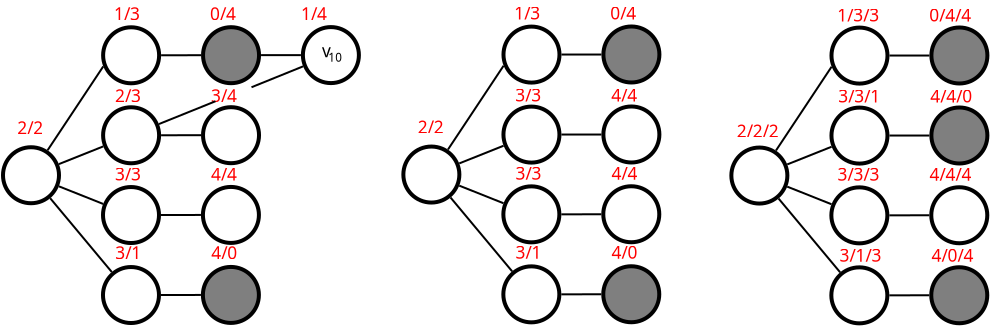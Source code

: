 <?xml version="1.0" encoding="UTF-8"?>
<dia:diagram xmlns:dia="http://www.lysator.liu.se/~alla/dia/">
  <dia:layer name="Background" visible="true" active="true">
    <dia:object type="Standard - Text" version="1" id="O0">
      <dia:attribute name="obj_pos">
        <dia:point val="38.75,3.75"/>
      </dia:attribute>
      <dia:attribute name="obj_bb">
        <dia:rectangle val="38.75,2.945;50.352,3.955"/>
      </dia:attribute>
      <dia:attribute name="text">
        <dia:composite type="text">
          <dia:attribute name="string">
            <dia:string>#1/3              0/4             1/4#</dia:string>
          </dia:attribute>
          <dia:attribute name="font">
            <dia:font family="sans" style="0" name="Helvetica"/>
          </dia:attribute>
          <dia:attribute name="height">
            <dia:real val="1.082"/>
          </dia:attribute>
          <dia:attribute name="pos">
            <dia:point val="38.75,3.75"/>
          </dia:attribute>
          <dia:attribute name="color">
            <dia:color val="#ff0000"/>
          </dia:attribute>
          <dia:attribute name="alignment">
            <dia:enum val="0"/>
          </dia:attribute>
        </dia:composite>
      </dia:attribute>
      <dia:attribute name="valign">
        <dia:enum val="3"/>
      </dia:attribute>
    </dia:object>
    <dia:object type="Standard - Text" version="1" id="O1">
      <dia:attribute name="obj_pos">
        <dia:point val="38.8,7.85"/>
      </dia:attribute>
      <dia:attribute name="obj_bb">
        <dia:rectangle val="38.8,7.045;45.435,8.055"/>
      </dia:attribute>
      <dia:attribute name="text">
        <dia:composite type="text">
          <dia:attribute name="string">
            <dia:string>#2/3              3/4#</dia:string>
          </dia:attribute>
          <dia:attribute name="font">
            <dia:font family="sans" style="0" name="Helvetica"/>
          </dia:attribute>
          <dia:attribute name="height">
            <dia:real val="1.082"/>
          </dia:attribute>
          <dia:attribute name="pos">
            <dia:point val="38.8,7.85"/>
          </dia:attribute>
          <dia:attribute name="color">
            <dia:color val="#ff0000"/>
          </dia:attribute>
          <dia:attribute name="alignment">
            <dia:enum val="0"/>
          </dia:attribute>
        </dia:composite>
      </dia:attribute>
      <dia:attribute name="valign">
        <dia:enum val="3"/>
      </dia:attribute>
    </dia:object>
    <dia:object type="Standard - Ellipse" version="0" id="O2">
      <dia:attribute name="obj_pos">
        <dia:point val="33.2,10.1"/>
      </dia:attribute>
      <dia:attribute name="obj_bb">
        <dia:rectangle val="33.1,10;36.1,13"/>
      </dia:attribute>
      <dia:attribute name="elem_corner">
        <dia:point val="33.2,10.1"/>
      </dia:attribute>
      <dia:attribute name="elem_width">
        <dia:real val="2.8"/>
      </dia:attribute>
      <dia:attribute name="elem_height">
        <dia:real val="2.8"/>
      </dia:attribute>
      <dia:attribute name="border_width">
        <dia:real val="0.2"/>
      </dia:attribute>
      <dia:attribute name="show_background">
        <dia:boolean val="false"/>
      </dia:attribute>
      <dia:attribute name="aspect">
        <dia:enum val="2"/>
      </dia:attribute>
    </dia:object>
    <dia:object type="Standard - Ellipse" version="0" id="O3">
      <dia:attribute name="obj_pos">
        <dia:point val="38.205,8.102"/>
      </dia:attribute>
      <dia:attribute name="obj_bb">
        <dia:rectangle val="38.105,8.002;41.105,11.002"/>
      </dia:attribute>
      <dia:attribute name="elem_corner">
        <dia:point val="38.205,8.102"/>
      </dia:attribute>
      <dia:attribute name="elem_width">
        <dia:real val="2.8"/>
      </dia:attribute>
      <dia:attribute name="elem_height">
        <dia:real val="2.8"/>
      </dia:attribute>
      <dia:attribute name="border_width">
        <dia:real val="0.2"/>
      </dia:attribute>
      <dia:attribute name="show_background">
        <dia:boolean val="false"/>
      </dia:attribute>
      <dia:attribute name="aspect">
        <dia:enum val="2"/>
      </dia:attribute>
    </dia:object>
    <dia:object type="Standard - Ellipse" version="0" id="O4">
      <dia:attribute name="obj_pos">
        <dia:point val="43.201,8.098"/>
      </dia:attribute>
      <dia:attribute name="obj_bb">
        <dia:rectangle val="43.101,7.997;46.101,10.998"/>
      </dia:attribute>
      <dia:attribute name="elem_corner">
        <dia:point val="43.201,8.098"/>
      </dia:attribute>
      <dia:attribute name="elem_width">
        <dia:real val="2.8"/>
      </dia:attribute>
      <dia:attribute name="elem_height">
        <dia:real val="2.8"/>
      </dia:attribute>
      <dia:attribute name="border_width">
        <dia:real val="0.2"/>
      </dia:attribute>
      <dia:attribute name="show_background">
        <dia:boolean val="false"/>
      </dia:attribute>
      <dia:attribute name="aspect">
        <dia:enum val="2"/>
      </dia:attribute>
    </dia:object>
    <dia:object type="Standard - Line" version="0" id="O5">
      <dia:attribute name="obj_pos">
        <dia:point val="35.993,10.944"/>
      </dia:attribute>
      <dia:attribute name="obj_bb">
        <dia:rectangle val="35.928,9.994;38.277,11.009"/>
      </dia:attribute>
      <dia:attribute name="conn_endpoints">
        <dia:point val="35.993,10.944"/>
        <dia:point val="38.212,10.059"/>
      </dia:attribute>
      <dia:attribute name="numcp">
        <dia:int val="1"/>
      </dia:attribute>
      <dia:connections>
        <dia:connection handle="0" to="O2" connection="8"/>
        <dia:connection handle="1" to="O3" connection="8"/>
      </dia:connections>
    </dia:object>
    <dia:object type="Standard - Line" version="0" id="O6">
      <dia:attribute name="obj_pos">
        <dia:point val="43.102,9.499"/>
      </dia:attribute>
      <dia:attribute name="obj_bb">
        <dia:rectangle val="41.054,9.449;43.152,9.551"/>
      </dia:attribute>
      <dia:attribute name="conn_endpoints">
        <dia:point val="43.102,9.499"/>
        <dia:point val="41.104,9.501"/>
      </dia:attribute>
      <dia:attribute name="numcp">
        <dia:int val="1"/>
      </dia:attribute>
      <dia:connections>
        <dia:connection handle="0" to="O4" connection="8"/>
        <dia:connection handle="1" to="O3" connection="8"/>
      </dia:connections>
    </dia:object>
    <dia:object type="Standard - Ellipse" version="0" id="O7">
      <dia:attribute name="obj_pos">
        <dia:point val="38.206,4.103"/>
      </dia:attribute>
      <dia:attribute name="obj_bb">
        <dia:rectangle val="38.106,4.003;41.106,7.003"/>
      </dia:attribute>
      <dia:attribute name="elem_corner">
        <dia:point val="38.206,4.103"/>
      </dia:attribute>
      <dia:attribute name="elem_width">
        <dia:real val="2.8"/>
      </dia:attribute>
      <dia:attribute name="elem_height">
        <dia:real val="2.8"/>
      </dia:attribute>
      <dia:attribute name="border_width">
        <dia:real val="0.2"/>
      </dia:attribute>
      <dia:attribute name="show_background">
        <dia:boolean val="false"/>
      </dia:attribute>
      <dia:attribute name="aspect">
        <dia:enum val="2"/>
      </dia:attribute>
    </dia:object>
    <dia:object type="Standard - Ellipse" version="0" id="O8">
      <dia:attribute name="obj_pos">
        <dia:point val="43.202,4.098"/>
      </dia:attribute>
      <dia:attribute name="obj_bb">
        <dia:rectangle val="43.102,3.998;46.102,6.997"/>
      </dia:attribute>
      <dia:attribute name="elem_corner">
        <dia:point val="43.202,4.098"/>
      </dia:attribute>
      <dia:attribute name="elem_width">
        <dia:real val="2.8"/>
      </dia:attribute>
      <dia:attribute name="elem_height">
        <dia:real val="2.8"/>
      </dia:attribute>
      <dia:attribute name="border_width">
        <dia:real val="0.2"/>
      </dia:attribute>
      <dia:attribute name="inner_color">
        <dia:color val="#7f7f7f"/>
      </dia:attribute>
      <dia:attribute name="aspect">
        <dia:enum val="2"/>
      </dia:attribute>
    </dia:object>
    <dia:object type="Standard - Line" version="0" id="O9">
      <dia:attribute name="obj_pos">
        <dia:point val="35.429,10.251"/>
      </dia:attribute>
      <dia:attribute name="obj_bb">
        <dia:rectangle val="35.36,5.989;38.282,10.32"/>
      </dia:attribute>
      <dia:attribute name="conn_endpoints">
        <dia:point val="35.429,10.251"/>
        <dia:point val="38.213,6.059"/>
      </dia:attribute>
      <dia:attribute name="numcp">
        <dia:int val="1"/>
      </dia:attribute>
      <dia:connections>
        <dia:connection handle="0" to="O2" connection="8"/>
      </dia:connections>
    </dia:object>
    <dia:object type="Standard - Line" version="0" id="O10">
      <dia:attribute name="obj_pos">
        <dia:point val="43.103,5.499"/>
      </dia:attribute>
      <dia:attribute name="obj_bb">
        <dia:rectangle val="41.055,5.449;43.153,5.551"/>
      </dia:attribute>
      <dia:attribute name="conn_endpoints">
        <dia:point val="43.103,5.499"/>
        <dia:point val="41.105,5.501"/>
      </dia:attribute>
      <dia:attribute name="numcp">
        <dia:int val="1"/>
      </dia:attribute>
      <dia:connections>
        <dia:connection handle="0" to="O8" connection="8"/>
        <dia:connection handle="1" to="O7" connection="8"/>
      </dia:connections>
    </dia:object>
    <dia:object type="Standard - Ellipse" version="0" id="O11">
      <dia:attribute name="obj_pos">
        <dia:point val="38.199,16.09"/>
      </dia:attribute>
      <dia:attribute name="obj_bb">
        <dia:rectangle val="38.099,15.99;41.099,18.99"/>
      </dia:attribute>
      <dia:attribute name="elem_corner">
        <dia:point val="38.199,16.09"/>
      </dia:attribute>
      <dia:attribute name="elem_width">
        <dia:real val="2.8"/>
      </dia:attribute>
      <dia:attribute name="elem_height">
        <dia:real val="2.8"/>
      </dia:attribute>
      <dia:attribute name="border_width">
        <dia:real val="0.2"/>
      </dia:attribute>
      <dia:attribute name="show_background">
        <dia:boolean val="false"/>
      </dia:attribute>
      <dia:attribute name="aspect">
        <dia:enum val="2"/>
      </dia:attribute>
    </dia:object>
    <dia:object type="Standard - Ellipse" version="0" id="O12">
      <dia:attribute name="obj_pos">
        <dia:point val="43.195,16.085"/>
      </dia:attribute>
      <dia:attribute name="obj_bb">
        <dia:rectangle val="43.095,15.985;46.095,18.985"/>
      </dia:attribute>
      <dia:attribute name="elem_corner">
        <dia:point val="43.195,16.085"/>
      </dia:attribute>
      <dia:attribute name="elem_width">
        <dia:real val="2.8"/>
      </dia:attribute>
      <dia:attribute name="elem_height">
        <dia:real val="2.8"/>
      </dia:attribute>
      <dia:attribute name="border_width">
        <dia:real val="0.2"/>
      </dia:attribute>
      <dia:attribute name="inner_color">
        <dia:color val="#7f7f7f"/>
      </dia:attribute>
      <dia:attribute name="aspect">
        <dia:enum val="2"/>
      </dia:attribute>
    </dia:object>
    <dia:object type="Standard - Line" version="0" id="O13">
      <dia:attribute name="obj_pos">
        <dia:point val="35.559,12.649"/>
      </dia:attribute>
      <dia:attribute name="obj_bb">
        <dia:rectangle val="35.489,12.579;38.71,16.411"/>
      </dia:attribute>
      <dia:attribute name="conn_endpoints">
        <dia:point val="35.559,12.649"/>
        <dia:point val="38.64,16.341"/>
      </dia:attribute>
      <dia:attribute name="numcp">
        <dia:int val="1"/>
      </dia:attribute>
      <dia:connections>
        <dia:connection handle="0" to="O2" connection="8"/>
        <dia:connection handle="1" to="O11" connection="8"/>
      </dia:connections>
    </dia:object>
    <dia:object type="Standard - Line" version="0" id="O14">
      <dia:attribute name="obj_pos">
        <dia:point val="43.096,17.486"/>
      </dia:attribute>
      <dia:attribute name="obj_bb">
        <dia:rectangle val="41.048,17.436;43.146,17.538"/>
      </dia:attribute>
      <dia:attribute name="conn_endpoints">
        <dia:point val="43.096,17.486"/>
        <dia:point val="41.098,17.488"/>
      </dia:attribute>
      <dia:attribute name="numcp">
        <dia:int val="1"/>
      </dia:attribute>
      <dia:connections>
        <dia:connection handle="0" to="O12" connection="8"/>
        <dia:connection handle="1" to="O11" connection="8"/>
      </dia:connections>
    </dia:object>
    <dia:object type="Standard - Ellipse" version="0" id="O15">
      <dia:attribute name="obj_pos">
        <dia:point val="38.2,12.09"/>
      </dia:attribute>
      <dia:attribute name="obj_bb">
        <dia:rectangle val="38.1,11.99;41.1,14.99"/>
      </dia:attribute>
      <dia:attribute name="elem_corner">
        <dia:point val="38.2,12.09"/>
      </dia:attribute>
      <dia:attribute name="elem_width">
        <dia:real val="2.8"/>
      </dia:attribute>
      <dia:attribute name="elem_height">
        <dia:real val="2.8"/>
      </dia:attribute>
      <dia:attribute name="border_width">
        <dia:real val="0.2"/>
      </dia:attribute>
      <dia:attribute name="show_background">
        <dia:boolean val="false"/>
      </dia:attribute>
      <dia:attribute name="aspect">
        <dia:enum val="2"/>
      </dia:attribute>
    </dia:object>
    <dia:object type="Standard - Ellipse" version="0" id="O16">
      <dia:attribute name="obj_pos">
        <dia:point val="43.196,12.085"/>
      </dia:attribute>
      <dia:attribute name="obj_bb">
        <dia:rectangle val="43.096,11.985;46.096,14.985"/>
      </dia:attribute>
      <dia:attribute name="elem_corner">
        <dia:point val="43.196,12.085"/>
      </dia:attribute>
      <dia:attribute name="elem_width">
        <dia:real val="2.8"/>
      </dia:attribute>
      <dia:attribute name="elem_height">
        <dia:real val="2.8"/>
      </dia:attribute>
      <dia:attribute name="border_width">
        <dia:real val="0.2"/>
      </dia:attribute>
      <dia:attribute name="show_background">
        <dia:boolean val="false"/>
      </dia:attribute>
      <dia:attribute name="aspect">
        <dia:enum val="2"/>
      </dia:attribute>
    </dia:object>
    <dia:object type="Standard - Line" version="0" id="O17">
      <dia:attribute name="obj_pos">
        <dia:point val="35.993,12.054"/>
      </dia:attribute>
      <dia:attribute name="obj_bb">
        <dia:rectangle val="35.928,11.989;38.272,13.001"/>
      </dia:attribute>
      <dia:attribute name="conn_endpoints">
        <dia:point val="35.993,12.054"/>
        <dia:point val="38.207,12.936"/>
      </dia:attribute>
      <dia:attribute name="numcp">
        <dia:int val="1"/>
      </dia:attribute>
      <dia:connections>
        <dia:connection handle="0" to="O2" connection="8"/>
        <dia:connection handle="1" to="O15" connection="8"/>
      </dia:connections>
    </dia:object>
    <dia:object type="Standard - Line" version="0" id="O18">
      <dia:attribute name="obj_pos">
        <dia:point val="43.097,13.486"/>
      </dia:attribute>
      <dia:attribute name="obj_bb">
        <dia:rectangle val="41.049,13.437;43.147,13.539"/>
      </dia:attribute>
      <dia:attribute name="conn_endpoints">
        <dia:point val="43.097,13.486"/>
        <dia:point val="41.099,13.489"/>
      </dia:attribute>
      <dia:attribute name="numcp">
        <dia:int val="1"/>
      </dia:attribute>
      <dia:connections>
        <dia:connection handle="0" to="O16" connection="8"/>
        <dia:connection handle="1" to="O15" connection="8"/>
      </dia:connections>
    </dia:object>
    <dia:object type="Standard - Ellipse" version="0" id="O19">
      <dia:attribute name="obj_pos">
        <dia:point val="48.195,4.093"/>
      </dia:attribute>
      <dia:attribute name="obj_bb">
        <dia:rectangle val="48.095,3.993;51.095,6.993"/>
      </dia:attribute>
      <dia:attribute name="elem_corner">
        <dia:point val="48.195,4.093"/>
      </dia:attribute>
      <dia:attribute name="elem_width">
        <dia:real val="2.8"/>
      </dia:attribute>
      <dia:attribute name="elem_height">
        <dia:real val="2.8"/>
      </dia:attribute>
      <dia:attribute name="border_width">
        <dia:real val="0.2"/>
      </dia:attribute>
      <dia:attribute name="aspect">
        <dia:enum val="2"/>
      </dia:attribute>
    </dia:object>
    <dia:object type="Standard - Line" version="0" id="O20">
      <dia:attribute name="obj_pos">
        <dia:point val="48.095,5.494"/>
      </dia:attribute>
      <dia:attribute name="obj_bb">
        <dia:rectangle val="46.052,5.444;48.145,5.546"/>
      </dia:attribute>
      <dia:attribute name="conn_endpoints">
        <dia:point val="48.095,5.494"/>
        <dia:point val="46.102,5.496"/>
      </dia:attribute>
      <dia:attribute name="numcp">
        <dia:int val="1"/>
      </dia:attribute>
      <dia:connections>
        <dia:connection handle="0" to="O19" connection="8"/>
        <dia:connection handle="1" to="O8" connection="8"/>
      </dia:connections>
    </dia:object>
    <dia:object type="Standard - Text" version="1" id="O21">
      <dia:attribute name="obj_pos">
        <dia:point val="49.15,5.6"/>
      </dia:attribute>
      <dia:attribute name="obj_bb">
        <dia:rectangle val="49.15,4.795;49.663,5.805"/>
      </dia:attribute>
      <dia:attribute name="text">
        <dia:composite type="text">
          <dia:attribute name="string">
            <dia:string>#v#</dia:string>
          </dia:attribute>
          <dia:attribute name="font">
            <dia:font family="sans" style="0" name="Helvetica"/>
          </dia:attribute>
          <dia:attribute name="height">
            <dia:real val="1.082"/>
          </dia:attribute>
          <dia:attribute name="pos">
            <dia:point val="49.15,5.6"/>
          </dia:attribute>
          <dia:attribute name="color">
            <dia:color val="#000000"/>
          </dia:attribute>
          <dia:attribute name="alignment">
            <dia:enum val="0"/>
          </dia:attribute>
        </dia:composite>
      </dia:attribute>
      <dia:attribute name="valign">
        <dia:enum val="3"/>
      </dia:attribute>
    </dia:object>
    <dia:object type="Standard - Text" version="1" id="O22">
      <dia:attribute name="obj_pos">
        <dia:point val="49.46,5.825"/>
      </dia:attribute>
      <dia:attribute name="obj_bb">
        <dia:rectangle val="49.46,5.282;50.205,5.965"/>
      </dia:attribute>
      <dia:attribute name="text">
        <dia:composite type="text">
          <dia:attribute name="string">
            <dia:string>#10#</dia:string>
          </dia:attribute>
          <dia:attribute name="font">
            <dia:font family="sans" style="0" name="Helvetica"/>
          </dia:attribute>
          <dia:attribute name="height">
            <dia:real val="0.73"/>
          </dia:attribute>
          <dia:attribute name="pos">
            <dia:point val="49.46,5.825"/>
          </dia:attribute>
          <dia:attribute name="color">
            <dia:color val="#000000"/>
          </dia:attribute>
          <dia:attribute name="alignment">
            <dia:enum val="0"/>
          </dia:attribute>
        </dia:composite>
      </dia:attribute>
      <dia:attribute name="valign">
        <dia:enum val="3"/>
      </dia:attribute>
    </dia:object>
    <dia:object type="Standard - Text" version="1" id="O23">
      <dia:attribute name="obj_pos">
        <dia:point val="38.805,11.766"/>
      </dia:attribute>
      <dia:attribute name="obj_bb">
        <dia:rectangle val="38.805,10.961;45.44,11.971"/>
      </dia:attribute>
      <dia:attribute name="text">
        <dia:composite type="text">
          <dia:attribute name="string">
            <dia:string>#3/3              4/4#</dia:string>
          </dia:attribute>
          <dia:attribute name="font">
            <dia:font family="sans" style="0" name="Helvetica"/>
          </dia:attribute>
          <dia:attribute name="height">
            <dia:real val="1.082"/>
          </dia:attribute>
          <dia:attribute name="pos">
            <dia:point val="38.805,11.766"/>
          </dia:attribute>
          <dia:attribute name="color">
            <dia:color val="#ff0000"/>
          </dia:attribute>
          <dia:attribute name="alignment">
            <dia:enum val="0"/>
          </dia:attribute>
        </dia:composite>
      </dia:attribute>
      <dia:attribute name="valign">
        <dia:enum val="3"/>
      </dia:attribute>
    </dia:object>
    <dia:object type="Standard - Text" version="1" id="O24">
      <dia:attribute name="obj_pos">
        <dia:point val="38.81,15.706"/>
      </dia:attribute>
      <dia:attribute name="obj_bb">
        <dia:rectangle val="38.81,14.901;45.445,15.911"/>
      </dia:attribute>
      <dia:attribute name="text">
        <dia:composite type="text">
          <dia:attribute name="string">
            <dia:string>#3/1              4/0#</dia:string>
          </dia:attribute>
          <dia:attribute name="font">
            <dia:font family="sans" style="0" name="Helvetica"/>
          </dia:attribute>
          <dia:attribute name="height">
            <dia:real val="1.082"/>
          </dia:attribute>
          <dia:attribute name="pos">
            <dia:point val="38.81,15.706"/>
          </dia:attribute>
          <dia:attribute name="color">
            <dia:color val="#ff0000"/>
          </dia:attribute>
          <dia:attribute name="alignment">
            <dia:enum val="0"/>
          </dia:attribute>
        </dia:composite>
      </dia:attribute>
      <dia:attribute name="valign">
        <dia:enum val="3"/>
      </dia:attribute>
    </dia:object>
    <dia:object type="Standard - Text" version="1" id="O25">
      <dia:attribute name="obj_pos">
        <dia:point val="33.915,9.446"/>
      </dia:attribute>
      <dia:attribute name="obj_bb">
        <dia:rectangle val="33.915,8.641;35.307,9.651"/>
      </dia:attribute>
      <dia:attribute name="text">
        <dia:composite type="text">
          <dia:attribute name="string">
            <dia:string>#2/2#</dia:string>
          </dia:attribute>
          <dia:attribute name="font">
            <dia:font family="sans" style="0" name="Helvetica"/>
          </dia:attribute>
          <dia:attribute name="height">
            <dia:real val="1.082"/>
          </dia:attribute>
          <dia:attribute name="pos">
            <dia:point val="33.915,9.446"/>
          </dia:attribute>
          <dia:attribute name="color">
            <dia:color val="#ff0000"/>
          </dia:attribute>
          <dia:attribute name="alignment">
            <dia:enum val="0"/>
          </dia:attribute>
        </dia:composite>
      </dia:attribute>
      <dia:attribute name="valign">
        <dia:enum val="3"/>
      </dia:attribute>
    </dia:object>
    <dia:object type="Standard - Text" version="1" id="O26">
      <dia:attribute name="obj_pos">
        <dia:point val="58.767,3.716"/>
      </dia:attribute>
      <dia:attribute name="obj_bb">
        <dia:rectangle val="58.767,2.911;65.403,3.921"/>
      </dia:attribute>
      <dia:attribute name="text">
        <dia:composite type="text">
          <dia:attribute name="string">
            <dia:string>#1/3              0/4#</dia:string>
          </dia:attribute>
          <dia:attribute name="font">
            <dia:font family="sans" style="0" name="Helvetica"/>
          </dia:attribute>
          <dia:attribute name="height">
            <dia:real val="1.082"/>
          </dia:attribute>
          <dia:attribute name="pos">
            <dia:point val="58.767,3.716"/>
          </dia:attribute>
          <dia:attribute name="color">
            <dia:color val="#ff0000"/>
          </dia:attribute>
          <dia:attribute name="alignment">
            <dia:enum val="0"/>
          </dia:attribute>
        </dia:composite>
      </dia:attribute>
      <dia:attribute name="valign">
        <dia:enum val="3"/>
      </dia:attribute>
    </dia:object>
    <dia:object type="Standard - Text" version="1" id="O27">
      <dia:attribute name="obj_pos">
        <dia:point val="58.818,7.816"/>
      </dia:attribute>
      <dia:attribute name="obj_bb">
        <dia:rectangle val="58.818,7.011;65.453,8.021"/>
      </dia:attribute>
      <dia:attribute name="text">
        <dia:composite type="text">
          <dia:attribute name="string">
            <dia:string>#3/3              4/4#</dia:string>
          </dia:attribute>
          <dia:attribute name="font">
            <dia:font family="sans" style="0" name="Helvetica"/>
          </dia:attribute>
          <dia:attribute name="height">
            <dia:real val="1.082"/>
          </dia:attribute>
          <dia:attribute name="pos">
            <dia:point val="58.818,7.816"/>
          </dia:attribute>
          <dia:attribute name="color">
            <dia:color val="#ff0000"/>
          </dia:attribute>
          <dia:attribute name="alignment">
            <dia:enum val="0"/>
          </dia:attribute>
        </dia:composite>
      </dia:attribute>
      <dia:attribute name="valign">
        <dia:enum val="3"/>
      </dia:attribute>
    </dia:object>
    <dia:object type="Standard - Ellipse" version="0" id="O28">
      <dia:attribute name="obj_pos">
        <dia:point val="53.218,10.066"/>
      </dia:attribute>
      <dia:attribute name="obj_bb">
        <dia:rectangle val="53.117,9.966;56.117,12.966"/>
      </dia:attribute>
      <dia:attribute name="elem_corner">
        <dia:point val="53.218,10.066"/>
      </dia:attribute>
      <dia:attribute name="elem_width">
        <dia:real val="2.8"/>
      </dia:attribute>
      <dia:attribute name="elem_height">
        <dia:real val="2.8"/>
      </dia:attribute>
      <dia:attribute name="border_width">
        <dia:real val="0.2"/>
      </dia:attribute>
      <dia:attribute name="show_background">
        <dia:boolean val="false"/>
      </dia:attribute>
      <dia:attribute name="aspect">
        <dia:enum val="2"/>
      </dia:attribute>
    </dia:object>
    <dia:object type="Standard - Ellipse" version="0" id="O29">
      <dia:attribute name="obj_pos">
        <dia:point val="58.222,8.068"/>
      </dia:attribute>
      <dia:attribute name="obj_bb">
        <dia:rectangle val="58.123,7.968;61.123,10.968"/>
      </dia:attribute>
      <dia:attribute name="elem_corner">
        <dia:point val="58.222,8.068"/>
      </dia:attribute>
      <dia:attribute name="elem_width">
        <dia:real val="2.8"/>
      </dia:attribute>
      <dia:attribute name="elem_height">
        <dia:real val="2.8"/>
      </dia:attribute>
      <dia:attribute name="border_width">
        <dia:real val="0.2"/>
      </dia:attribute>
      <dia:attribute name="show_background">
        <dia:boolean val="false"/>
      </dia:attribute>
      <dia:attribute name="aspect">
        <dia:enum val="2"/>
      </dia:attribute>
    </dia:object>
    <dia:object type="Standard - Ellipse" version="0" id="O30">
      <dia:attribute name="obj_pos">
        <dia:point val="63.219,8.063"/>
      </dia:attribute>
      <dia:attribute name="obj_bb">
        <dia:rectangle val="63.119,7.963;66.119,10.963"/>
      </dia:attribute>
      <dia:attribute name="elem_corner">
        <dia:point val="63.219,8.063"/>
      </dia:attribute>
      <dia:attribute name="elem_width">
        <dia:real val="2.8"/>
      </dia:attribute>
      <dia:attribute name="elem_height">
        <dia:real val="2.8"/>
      </dia:attribute>
      <dia:attribute name="border_width">
        <dia:real val="0.2"/>
      </dia:attribute>
      <dia:attribute name="show_background">
        <dia:boolean val="false"/>
      </dia:attribute>
      <dia:attribute name="aspect">
        <dia:enum val="2"/>
      </dia:attribute>
    </dia:object>
    <dia:object type="Standard - Line" version="0" id="O31">
      <dia:attribute name="obj_pos">
        <dia:point val="56.011,10.909"/>
      </dia:attribute>
      <dia:attribute name="obj_bb">
        <dia:rectangle val="55.946,9.959;58.294,10.975"/>
      </dia:attribute>
      <dia:attribute name="conn_endpoints">
        <dia:point val="56.011,10.909"/>
        <dia:point val="58.229,10.024"/>
      </dia:attribute>
      <dia:attribute name="numcp">
        <dia:int val="1"/>
      </dia:attribute>
      <dia:connections>
        <dia:connection handle="0" to="O28" connection="8"/>
        <dia:connection handle="1" to="O29" connection="8"/>
      </dia:connections>
    </dia:object>
    <dia:object type="Standard - Line" version="0" id="O32">
      <dia:attribute name="obj_pos">
        <dia:point val="63.12,9.465"/>
      </dia:attribute>
      <dia:attribute name="obj_bb">
        <dia:rectangle val="61.072,9.415;63.17,9.517"/>
      </dia:attribute>
      <dia:attribute name="conn_endpoints">
        <dia:point val="63.12,9.465"/>
        <dia:point val="61.122,9.467"/>
      </dia:attribute>
      <dia:attribute name="numcp">
        <dia:int val="1"/>
      </dia:attribute>
      <dia:connections>
        <dia:connection handle="0" to="O30" connection="8"/>
        <dia:connection handle="1" to="O29" connection="8"/>
      </dia:connections>
    </dia:object>
    <dia:object type="Standard - Ellipse" version="0" id="O33">
      <dia:attribute name="obj_pos">
        <dia:point val="58.224,4.068"/>
      </dia:attribute>
      <dia:attribute name="obj_bb">
        <dia:rectangle val="58.123,3.968;61.123,6.968"/>
      </dia:attribute>
      <dia:attribute name="elem_corner">
        <dia:point val="58.224,4.068"/>
      </dia:attribute>
      <dia:attribute name="elem_width">
        <dia:real val="2.8"/>
      </dia:attribute>
      <dia:attribute name="elem_height">
        <dia:real val="2.8"/>
      </dia:attribute>
      <dia:attribute name="border_width">
        <dia:real val="0.2"/>
      </dia:attribute>
      <dia:attribute name="show_background">
        <dia:boolean val="false"/>
      </dia:attribute>
      <dia:attribute name="aspect">
        <dia:enum val="2"/>
      </dia:attribute>
    </dia:object>
    <dia:object type="Standard - Ellipse" version="0" id="O34">
      <dia:attribute name="obj_pos">
        <dia:point val="63.22,4.063"/>
      </dia:attribute>
      <dia:attribute name="obj_bb">
        <dia:rectangle val="63.12,3.963;66.12,6.963"/>
      </dia:attribute>
      <dia:attribute name="elem_corner">
        <dia:point val="63.22,4.063"/>
      </dia:attribute>
      <dia:attribute name="elem_width">
        <dia:real val="2.8"/>
      </dia:attribute>
      <dia:attribute name="elem_height">
        <dia:real val="2.8"/>
      </dia:attribute>
      <dia:attribute name="border_width">
        <dia:real val="0.2"/>
      </dia:attribute>
      <dia:attribute name="inner_color">
        <dia:color val="#7f7f7f"/>
      </dia:attribute>
      <dia:attribute name="aspect">
        <dia:enum val="2"/>
      </dia:attribute>
    </dia:object>
    <dia:object type="Standard - Line" version="0" id="O35">
      <dia:attribute name="obj_pos">
        <dia:point val="55.447,10.216"/>
      </dia:attribute>
      <dia:attribute name="obj_bb">
        <dia:rectangle val="55.378,5.955;58.3,10.286"/>
      </dia:attribute>
      <dia:attribute name="conn_endpoints">
        <dia:point val="55.447,10.216"/>
        <dia:point val="58.23,6.024"/>
      </dia:attribute>
      <dia:attribute name="numcp">
        <dia:int val="1"/>
      </dia:attribute>
      <dia:connections>
        <dia:connection handle="0" to="O28" connection="8"/>
      </dia:connections>
    </dia:object>
    <dia:object type="Standard - Line" version="0" id="O36">
      <dia:attribute name="obj_pos">
        <dia:point val="63.121,5.465"/>
      </dia:attribute>
      <dia:attribute name="obj_bb">
        <dia:rectangle val="61.073,5.415;63.171,5.517"/>
      </dia:attribute>
      <dia:attribute name="conn_endpoints">
        <dia:point val="63.121,5.465"/>
        <dia:point val="61.123,5.467"/>
      </dia:attribute>
      <dia:attribute name="numcp">
        <dia:int val="1"/>
      </dia:attribute>
      <dia:connections>
        <dia:connection handle="0" to="O34" connection="8"/>
        <dia:connection handle="1" to="O33" connection="8"/>
      </dia:connections>
    </dia:object>
    <dia:object type="Standard - Ellipse" version="0" id="O37">
      <dia:attribute name="obj_pos">
        <dia:point val="58.217,16.056"/>
      </dia:attribute>
      <dia:attribute name="obj_bb">
        <dia:rectangle val="58.117,15.956;61.117,18.956"/>
      </dia:attribute>
      <dia:attribute name="elem_corner">
        <dia:point val="58.217,16.056"/>
      </dia:attribute>
      <dia:attribute name="elem_width">
        <dia:real val="2.8"/>
      </dia:attribute>
      <dia:attribute name="elem_height">
        <dia:real val="2.8"/>
      </dia:attribute>
      <dia:attribute name="border_width">
        <dia:real val="0.2"/>
      </dia:attribute>
      <dia:attribute name="show_background">
        <dia:boolean val="false"/>
      </dia:attribute>
      <dia:attribute name="aspect">
        <dia:enum val="2"/>
      </dia:attribute>
    </dia:object>
    <dia:object type="Standard - Ellipse" version="0" id="O38">
      <dia:attribute name="obj_pos">
        <dia:point val="63.213,16.051"/>
      </dia:attribute>
      <dia:attribute name="obj_bb">
        <dia:rectangle val="63.113,15.951;66.113,18.951"/>
      </dia:attribute>
      <dia:attribute name="elem_corner">
        <dia:point val="63.213,16.051"/>
      </dia:attribute>
      <dia:attribute name="elem_width">
        <dia:real val="2.8"/>
      </dia:attribute>
      <dia:attribute name="elem_height">
        <dia:real val="2.8"/>
      </dia:attribute>
      <dia:attribute name="border_width">
        <dia:real val="0.2"/>
      </dia:attribute>
      <dia:attribute name="inner_color">
        <dia:color val="#7f7f7f"/>
      </dia:attribute>
      <dia:attribute name="aspect">
        <dia:enum val="2"/>
      </dia:attribute>
    </dia:object>
    <dia:object type="Standard - Line" version="0" id="O39">
      <dia:attribute name="obj_pos">
        <dia:point val="55.577,12.615"/>
      </dia:attribute>
      <dia:attribute name="obj_bb">
        <dia:rectangle val="55.506,12.545;58.728,16.377"/>
      </dia:attribute>
      <dia:attribute name="conn_endpoints">
        <dia:point val="55.577,12.615"/>
        <dia:point val="58.657,16.306"/>
      </dia:attribute>
      <dia:attribute name="numcp">
        <dia:int val="1"/>
      </dia:attribute>
      <dia:connections>
        <dia:connection handle="0" to="O28" connection="8"/>
        <dia:connection handle="1" to="O37" connection="8"/>
      </dia:connections>
    </dia:object>
    <dia:object type="Standard - Line" version="0" id="O40">
      <dia:attribute name="obj_pos">
        <dia:point val="63.114,17.452"/>
      </dia:attribute>
      <dia:attribute name="obj_bb">
        <dia:rectangle val="61.066,17.402;63.164,17.504"/>
      </dia:attribute>
      <dia:attribute name="conn_endpoints">
        <dia:point val="63.114,17.452"/>
        <dia:point val="61.116,17.454"/>
      </dia:attribute>
      <dia:attribute name="numcp">
        <dia:int val="1"/>
      </dia:attribute>
      <dia:connections>
        <dia:connection handle="0" to="O38" connection="8"/>
        <dia:connection handle="1" to="O37" connection="8"/>
      </dia:connections>
    </dia:object>
    <dia:object type="Standard - Ellipse" version="0" id="O41">
      <dia:attribute name="obj_pos">
        <dia:point val="58.218,12.056"/>
      </dia:attribute>
      <dia:attribute name="obj_bb">
        <dia:rectangle val="58.118,11.956;61.118,14.956"/>
      </dia:attribute>
      <dia:attribute name="elem_corner">
        <dia:point val="58.218,12.056"/>
      </dia:attribute>
      <dia:attribute name="elem_width">
        <dia:real val="2.8"/>
      </dia:attribute>
      <dia:attribute name="elem_height">
        <dia:real val="2.8"/>
      </dia:attribute>
      <dia:attribute name="border_width">
        <dia:real val="0.2"/>
      </dia:attribute>
      <dia:attribute name="show_background">
        <dia:boolean val="false"/>
      </dia:attribute>
      <dia:attribute name="aspect">
        <dia:enum val="2"/>
      </dia:attribute>
    </dia:object>
    <dia:object type="Standard - Ellipse" version="0" id="O42">
      <dia:attribute name="obj_pos">
        <dia:point val="63.214,12.051"/>
      </dia:attribute>
      <dia:attribute name="obj_bb">
        <dia:rectangle val="63.114,11.951;66.114,14.951"/>
      </dia:attribute>
      <dia:attribute name="elem_corner">
        <dia:point val="63.214,12.051"/>
      </dia:attribute>
      <dia:attribute name="elem_width">
        <dia:real val="2.8"/>
      </dia:attribute>
      <dia:attribute name="elem_height">
        <dia:real val="2.8"/>
      </dia:attribute>
      <dia:attribute name="border_width">
        <dia:real val="0.2"/>
      </dia:attribute>
      <dia:attribute name="show_background">
        <dia:boolean val="false"/>
      </dia:attribute>
      <dia:attribute name="aspect">
        <dia:enum val="2"/>
      </dia:attribute>
    </dia:object>
    <dia:object type="Standard - Line" version="0" id="O43">
      <dia:attribute name="obj_pos">
        <dia:point val="56.01,12.02"/>
      </dia:attribute>
      <dia:attribute name="obj_bb">
        <dia:rectangle val="55.945,11.955;58.29,12.966"/>
      </dia:attribute>
      <dia:attribute name="conn_endpoints">
        <dia:point val="56.01,12.02"/>
        <dia:point val="58.225,12.901"/>
      </dia:attribute>
      <dia:attribute name="numcp">
        <dia:int val="1"/>
      </dia:attribute>
      <dia:connections>
        <dia:connection handle="0" to="O28" connection="8"/>
        <dia:connection handle="1" to="O41" connection="8"/>
      </dia:connections>
    </dia:object>
    <dia:object type="Standard - Line" version="0" id="O44">
      <dia:attribute name="obj_pos">
        <dia:point val="63.115,13.452"/>
      </dia:attribute>
      <dia:attribute name="obj_bb">
        <dia:rectangle val="61.067,13.402;63.165,13.504"/>
      </dia:attribute>
      <dia:attribute name="conn_endpoints">
        <dia:point val="63.115,13.452"/>
        <dia:point val="61.117,13.454"/>
      </dia:attribute>
      <dia:attribute name="numcp">
        <dia:int val="1"/>
      </dia:attribute>
      <dia:connections>
        <dia:connection handle="0" to="O42" connection="8"/>
        <dia:connection handle="1" to="O41" connection="8"/>
      </dia:connections>
    </dia:object>
    <dia:object type="Standard - Text" version="1" id="O45">
      <dia:attribute name="obj_pos">
        <dia:point val="58.822,11.731"/>
      </dia:attribute>
      <dia:attribute name="obj_bb">
        <dia:rectangle val="58.822,10.926;65.457,11.936"/>
      </dia:attribute>
      <dia:attribute name="text">
        <dia:composite type="text">
          <dia:attribute name="string">
            <dia:string>#3/3              4/4#</dia:string>
          </dia:attribute>
          <dia:attribute name="font">
            <dia:font family="sans" style="0" name="Helvetica"/>
          </dia:attribute>
          <dia:attribute name="height">
            <dia:real val="1.082"/>
          </dia:attribute>
          <dia:attribute name="pos">
            <dia:point val="58.822,11.731"/>
          </dia:attribute>
          <dia:attribute name="color">
            <dia:color val="#ff0000"/>
          </dia:attribute>
          <dia:attribute name="alignment">
            <dia:enum val="0"/>
          </dia:attribute>
        </dia:composite>
      </dia:attribute>
      <dia:attribute name="valign">
        <dia:enum val="3"/>
      </dia:attribute>
    </dia:object>
    <dia:object type="Standard - Text" version="1" id="O46">
      <dia:attribute name="obj_pos">
        <dia:point val="58.828,15.671"/>
      </dia:attribute>
      <dia:attribute name="obj_bb">
        <dia:rectangle val="58.828,14.866;65.463,15.876"/>
      </dia:attribute>
      <dia:attribute name="text">
        <dia:composite type="text">
          <dia:attribute name="string">
            <dia:string>#3/1              4/0#</dia:string>
          </dia:attribute>
          <dia:attribute name="font">
            <dia:font family="sans" style="0" name="Helvetica"/>
          </dia:attribute>
          <dia:attribute name="height">
            <dia:real val="1.082"/>
          </dia:attribute>
          <dia:attribute name="pos">
            <dia:point val="58.828,15.671"/>
          </dia:attribute>
          <dia:attribute name="color">
            <dia:color val="#ff0000"/>
          </dia:attribute>
          <dia:attribute name="alignment">
            <dia:enum val="0"/>
          </dia:attribute>
        </dia:composite>
      </dia:attribute>
      <dia:attribute name="valign">
        <dia:enum val="3"/>
      </dia:attribute>
    </dia:object>
    <dia:object type="Standard - Text" version="1" id="O47">
      <dia:attribute name="obj_pos">
        <dia:point val="53.932,9.411"/>
      </dia:attribute>
      <dia:attribute name="obj_bb">
        <dia:rectangle val="53.932,8.606;55.325,9.616"/>
      </dia:attribute>
      <dia:attribute name="text">
        <dia:composite type="text">
          <dia:attribute name="string">
            <dia:string>#2/2#</dia:string>
          </dia:attribute>
          <dia:attribute name="font">
            <dia:font family="sans" style="0" name="Helvetica"/>
          </dia:attribute>
          <dia:attribute name="height">
            <dia:real val="1.082"/>
          </dia:attribute>
          <dia:attribute name="pos">
            <dia:point val="53.932,9.411"/>
          </dia:attribute>
          <dia:attribute name="color">
            <dia:color val="#ff0000"/>
          </dia:attribute>
          <dia:attribute name="alignment">
            <dia:enum val="0"/>
          </dia:attribute>
        </dia:composite>
      </dia:attribute>
      <dia:attribute name="valign">
        <dia:enum val="3"/>
      </dia:attribute>
    </dia:object>
    <dia:object type="Standard - Text" version="1" id="O48">
      <dia:attribute name="obj_pos">
        <dia:point val="74.918,3.816"/>
      </dia:attribute>
      <dia:attribute name="obj_bb">
        <dia:rectangle val="74.918,3.011;82.138,4.021"/>
      </dia:attribute>
      <dia:attribute name="text">
        <dia:composite type="text">
          <dia:attribute name="string">
            <dia:string>#1/3/3          0/4/4#</dia:string>
          </dia:attribute>
          <dia:attribute name="font">
            <dia:font family="sans" style="0" name="Helvetica"/>
          </dia:attribute>
          <dia:attribute name="height">
            <dia:real val="1.082"/>
          </dia:attribute>
          <dia:attribute name="pos">
            <dia:point val="74.918,3.816"/>
          </dia:attribute>
          <dia:attribute name="color">
            <dia:color val="#ff0000"/>
          </dia:attribute>
          <dia:attribute name="alignment">
            <dia:enum val="0"/>
          </dia:attribute>
        </dia:composite>
      </dia:attribute>
      <dia:attribute name="valign">
        <dia:enum val="3"/>
      </dia:attribute>
    </dia:object>
    <dia:object type="Standard - Text" version="1" id="O49">
      <dia:attribute name="obj_pos">
        <dia:point val="74.968,7.866"/>
      </dia:attribute>
      <dia:attribute name="obj_bb">
        <dia:rectangle val="74.968,7.061;82.188,8.071"/>
      </dia:attribute>
      <dia:attribute name="text">
        <dia:composite type="text">
          <dia:attribute name="string">
            <dia:string>#3/3/1          4/4/0#</dia:string>
          </dia:attribute>
          <dia:attribute name="font">
            <dia:font family="sans" style="0" name="Helvetica"/>
          </dia:attribute>
          <dia:attribute name="height">
            <dia:real val="1.082"/>
          </dia:attribute>
          <dia:attribute name="pos">
            <dia:point val="74.968,7.866"/>
          </dia:attribute>
          <dia:attribute name="color">
            <dia:color val="#ff0000"/>
          </dia:attribute>
          <dia:attribute name="alignment">
            <dia:enum val="0"/>
          </dia:attribute>
        </dia:composite>
      </dia:attribute>
      <dia:attribute name="valign">
        <dia:enum val="3"/>
      </dia:attribute>
    </dia:object>
    <dia:object type="Standard - Ellipse" version="0" id="O50">
      <dia:attribute name="obj_pos">
        <dia:point val="69.618,10.116"/>
      </dia:attribute>
      <dia:attribute name="obj_bb">
        <dia:rectangle val="69.517,10.016;72.517,13.016"/>
      </dia:attribute>
      <dia:attribute name="elem_corner">
        <dia:point val="69.618,10.116"/>
      </dia:attribute>
      <dia:attribute name="elem_width">
        <dia:real val="2.8"/>
      </dia:attribute>
      <dia:attribute name="elem_height">
        <dia:real val="2.8"/>
      </dia:attribute>
      <dia:attribute name="border_width">
        <dia:real val="0.2"/>
      </dia:attribute>
      <dia:attribute name="show_background">
        <dia:boolean val="false"/>
      </dia:attribute>
      <dia:attribute name="aspect">
        <dia:enum val="2"/>
      </dia:attribute>
    </dia:object>
    <dia:object type="Standard - Ellipse" version="0" id="O51">
      <dia:attribute name="obj_pos">
        <dia:point val="74.623,8.118"/>
      </dia:attribute>
      <dia:attribute name="obj_bb">
        <dia:rectangle val="74.522,8.018;77.522,11.018"/>
      </dia:attribute>
      <dia:attribute name="elem_corner">
        <dia:point val="74.623,8.118"/>
      </dia:attribute>
      <dia:attribute name="elem_width">
        <dia:real val="2.8"/>
      </dia:attribute>
      <dia:attribute name="elem_height">
        <dia:real val="2.8"/>
      </dia:attribute>
      <dia:attribute name="border_width">
        <dia:real val="0.2"/>
      </dia:attribute>
      <dia:attribute name="show_background">
        <dia:boolean val="false"/>
      </dia:attribute>
      <dia:attribute name="aspect">
        <dia:enum val="2"/>
      </dia:attribute>
    </dia:object>
    <dia:object type="Standard - Ellipse" version="0" id="O52">
      <dia:attribute name="obj_pos">
        <dia:point val="79.619,8.113"/>
      </dia:attribute>
      <dia:attribute name="obj_bb">
        <dia:rectangle val="79.519,8.013;82.519,11.013"/>
      </dia:attribute>
      <dia:attribute name="elem_corner">
        <dia:point val="79.619,8.113"/>
      </dia:attribute>
      <dia:attribute name="elem_width">
        <dia:real val="2.8"/>
      </dia:attribute>
      <dia:attribute name="elem_height">
        <dia:real val="2.8"/>
      </dia:attribute>
      <dia:attribute name="border_width">
        <dia:real val="0.2"/>
      </dia:attribute>
      <dia:attribute name="inner_color">
        <dia:color val="#7f7f7f"/>
      </dia:attribute>
      <dia:attribute name="aspect">
        <dia:enum val="2"/>
      </dia:attribute>
    </dia:object>
    <dia:object type="Standard - Line" version="0" id="O53">
      <dia:attribute name="obj_pos">
        <dia:point val="72.411,10.96"/>
      </dia:attribute>
      <dia:attribute name="obj_bb">
        <dia:rectangle val="72.346,10.009;74.694,11.024"/>
      </dia:attribute>
      <dia:attribute name="conn_endpoints">
        <dia:point val="72.411,10.96"/>
        <dia:point val="74.629,10.074"/>
      </dia:attribute>
      <dia:attribute name="numcp">
        <dia:int val="1"/>
      </dia:attribute>
      <dia:connections>
        <dia:connection handle="0" to="O50" connection="8"/>
        <dia:connection handle="1" to="O51" connection="8"/>
      </dia:connections>
    </dia:object>
    <dia:object type="Standard - Line" version="0" id="O54">
      <dia:attribute name="obj_pos">
        <dia:point val="79.52,9.515"/>
      </dia:attribute>
      <dia:attribute name="obj_bb">
        <dia:rectangle val="77.472,9.465;79.57,9.567"/>
      </dia:attribute>
      <dia:attribute name="conn_endpoints">
        <dia:point val="79.52,9.515"/>
        <dia:point val="77.522,9.517"/>
      </dia:attribute>
      <dia:attribute name="numcp">
        <dia:int val="1"/>
      </dia:attribute>
      <dia:connections>
        <dia:connection handle="0" to="O52" connection="8"/>
        <dia:connection handle="1" to="O51" connection="8"/>
      </dia:connections>
    </dia:object>
    <dia:object type="Standard - Ellipse" version="0" id="O55">
      <dia:attribute name="obj_pos">
        <dia:point val="74.624,4.118"/>
      </dia:attribute>
      <dia:attribute name="obj_bb">
        <dia:rectangle val="74.523,4.018;77.523,7.018"/>
      </dia:attribute>
      <dia:attribute name="elem_corner">
        <dia:point val="74.624,4.118"/>
      </dia:attribute>
      <dia:attribute name="elem_width">
        <dia:real val="2.8"/>
      </dia:attribute>
      <dia:attribute name="elem_height">
        <dia:real val="2.8"/>
      </dia:attribute>
      <dia:attribute name="border_width">
        <dia:real val="0.2"/>
      </dia:attribute>
      <dia:attribute name="show_background">
        <dia:boolean val="false"/>
      </dia:attribute>
      <dia:attribute name="aspect">
        <dia:enum val="2"/>
      </dia:attribute>
    </dia:object>
    <dia:object type="Standard - Ellipse" version="0" id="O56">
      <dia:attribute name="obj_pos">
        <dia:point val="79.62,4.113"/>
      </dia:attribute>
      <dia:attribute name="obj_bb">
        <dia:rectangle val="79.52,4.013;82.52,7.013"/>
      </dia:attribute>
      <dia:attribute name="elem_corner">
        <dia:point val="79.62,4.113"/>
      </dia:attribute>
      <dia:attribute name="elem_width">
        <dia:real val="2.8"/>
      </dia:attribute>
      <dia:attribute name="elem_height">
        <dia:real val="2.8"/>
      </dia:attribute>
      <dia:attribute name="border_width">
        <dia:real val="0.2"/>
      </dia:attribute>
      <dia:attribute name="inner_color">
        <dia:color val="#7f7f7f"/>
      </dia:attribute>
      <dia:attribute name="aspect">
        <dia:enum val="2"/>
      </dia:attribute>
    </dia:object>
    <dia:object type="Standard - Line" version="0" id="O57">
      <dia:attribute name="obj_pos">
        <dia:point val="71.847,10.266"/>
      </dia:attribute>
      <dia:attribute name="obj_bb">
        <dia:rectangle val="71.778,6.005;74.7,10.335"/>
      </dia:attribute>
      <dia:attribute name="conn_endpoints">
        <dia:point val="71.847,10.266"/>
        <dia:point val="74.63,6.074"/>
      </dia:attribute>
      <dia:attribute name="numcp">
        <dia:int val="1"/>
      </dia:attribute>
      <dia:connections>
        <dia:connection handle="0" to="O50" connection="8"/>
      </dia:connections>
    </dia:object>
    <dia:object type="Standard - Line" version="0" id="O58">
      <dia:attribute name="obj_pos">
        <dia:point val="79.521,5.515"/>
      </dia:attribute>
      <dia:attribute name="obj_bb">
        <dia:rectangle val="77.473,5.465;79.571,5.567"/>
      </dia:attribute>
      <dia:attribute name="conn_endpoints">
        <dia:point val="79.521,5.515"/>
        <dia:point val="77.523,5.517"/>
      </dia:attribute>
      <dia:attribute name="numcp">
        <dia:int val="1"/>
      </dia:attribute>
      <dia:connections>
        <dia:connection handle="0" to="O56" connection="8"/>
        <dia:connection handle="1" to="O55" connection="8"/>
      </dia:connections>
    </dia:object>
    <dia:object type="Standard - Ellipse" version="0" id="O59">
      <dia:attribute name="obj_pos">
        <dia:point val="74.617,16.106"/>
      </dia:attribute>
      <dia:attribute name="obj_bb">
        <dia:rectangle val="74.517,16.006;77.517,19.006"/>
      </dia:attribute>
      <dia:attribute name="elem_corner">
        <dia:point val="74.617,16.106"/>
      </dia:attribute>
      <dia:attribute name="elem_width">
        <dia:real val="2.8"/>
      </dia:attribute>
      <dia:attribute name="elem_height">
        <dia:real val="2.8"/>
      </dia:attribute>
      <dia:attribute name="border_width">
        <dia:real val="0.2"/>
      </dia:attribute>
      <dia:attribute name="show_background">
        <dia:boolean val="false"/>
      </dia:attribute>
      <dia:attribute name="aspect">
        <dia:enum val="2"/>
      </dia:attribute>
    </dia:object>
    <dia:object type="Standard - Ellipse" version="0" id="O60">
      <dia:attribute name="obj_pos">
        <dia:point val="79.613,16.101"/>
      </dia:attribute>
      <dia:attribute name="obj_bb">
        <dia:rectangle val="79.513,16.001;82.513,19.001"/>
      </dia:attribute>
      <dia:attribute name="elem_corner">
        <dia:point val="79.613,16.101"/>
      </dia:attribute>
      <dia:attribute name="elem_width">
        <dia:real val="2.8"/>
      </dia:attribute>
      <dia:attribute name="elem_height">
        <dia:real val="2.8"/>
      </dia:attribute>
      <dia:attribute name="border_width">
        <dia:real val="0.2"/>
      </dia:attribute>
      <dia:attribute name="inner_color">
        <dia:color val="#7f7f7f"/>
      </dia:attribute>
      <dia:attribute name="aspect">
        <dia:enum val="2"/>
      </dia:attribute>
    </dia:object>
    <dia:object type="Standard - Line" version="0" id="O61">
      <dia:attribute name="obj_pos">
        <dia:point val="71.977,12.665"/>
      </dia:attribute>
      <dia:attribute name="obj_bb">
        <dia:rectangle val="71.906,12.595;75.128,16.427"/>
      </dia:attribute>
      <dia:attribute name="conn_endpoints">
        <dia:point val="71.977,12.665"/>
        <dia:point val="75.057,16.356"/>
      </dia:attribute>
      <dia:attribute name="numcp">
        <dia:int val="1"/>
      </dia:attribute>
      <dia:connections>
        <dia:connection handle="0" to="O50" connection="8"/>
        <dia:connection handle="1" to="O59" connection="8"/>
      </dia:connections>
    </dia:object>
    <dia:object type="Standard - Line" version="0" id="O62">
      <dia:attribute name="obj_pos">
        <dia:point val="79.514,17.502"/>
      </dia:attribute>
      <dia:attribute name="obj_bb">
        <dia:rectangle val="77.466,17.452;79.564,17.554"/>
      </dia:attribute>
      <dia:attribute name="conn_endpoints">
        <dia:point val="79.514,17.502"/>
        <dia:point val="77.516,17.504"/>
      </dia:attribute>
      <dia:attribute name="numcp">
        <dia:int val="1"/>
      </dia:attribute>
      <dia:connections>
        <dia:connection handle="0" to="O60" connection="8"/>
        <dia:connection handle="1" to="O59" connection="8"/>
      </dia:connections>
    </dia:object>
    <dia:object type="Standard - Ellipse" version="0" id="O63">
      <dia:attribute name="obj_pos">
        <dia:point val="74.618,12.106"/>
      </dia:attribute>
      <dia:attribute name="obj_bb">
        <dia:rectangle val="74.518,12.006;77.518,15.006"/>
      </dia:attribute>
      <dia:attribute name="elem_corner">
        <dia:point val="74.618,12.106"/>
      </dia:attribute>
      <dia:attribute name="elem_width">
        <dia:real val="2.8"/>
      </dia:attribute>
      <dia:attribute name="elem_height">
        <dia:real val="2.8"/>
      </dia:attribute>
      <dia:attribute name="border_width">
        <dia:real val="0.2"/>
      </dia:attribute>
      <dia:attribute name="show_background">
        <dia:boolean val="false"/>
      </dia:attribute>
      <dia:attribute name="aspect">
        <dia:enum val="2"/>
      </dia:attribute>
    </dia:object>
    <dia:object type="Standard - Ellipse" version="0" id="O64">
      <dia:attribute name="obj_pos">
        <dia:point val="79.614,12.101"/>
      </dia:attribute>
      <dia:attribute name="obj_bb">
        <dia:rectangle val="79.514,12.001;82.514,15.001"/>
      </dia:attribute>
      <dia:attribute name="elem_corner">
        <dia:point val="79.614,12.101"/>
      </dia:attribute>
      <dia:attribute name="elem_width">
        <dia:real val="2.8"/>
      </dia:attribute>
      <dia:attribute name="elem_height">
        <dia:real val="2.8"/>
      </dia:attribute>
      <dia:attribute name="border_width">
        <dia:real val="0.2"/>
      </dia:attribute>
      <dia:attribute name="show_background">
        <dia:boolean val="false"/>
      </dia:attribute>
      <dia:attribute name="aspect">
        <dia:enum val="2"/>
      </dia:attribute>
    </dia:object>
    <dia:object type="Standard - Line" version="0" id="O65">
      <dia:attribute name="obj_pos">
        <dia:point val="72.41,12.07"/>
      </dia:attribute>
      <dia:attribute name="obj_bb">
        <dia:rectangle val="72.345,12.005;74.69,13.016"/>
      </dia:attribute>
      <dia:attribute name="conn_endpoints">
        <dia:point val="72.41,12.07"/>
        <dia:point val="74.625,12.951"/>
      </dia:attribute>
      <dia:attribute name="numcp">
        <dia:int val="1"/>
      </dia:attribute>
      <dia:connections>
        <dia:connection handle="0" to="O50" connection="8"/>
        <dia:connection handle="1" to="O63" connection="8"/>
      </dia:connections>
    </dia:object>
    <dia:object type="Standard - Line" version="0" id="O66">
      <dia:attribute name="obj_pos">
        <dia:point val="79.515,13.502"/>
      </dia:attribute>
      <dia:attribute name="obj_bb">
        <dia:rectangle val="77.467,13.452;79.565,13.554"/>
      </dia:attribute>
      <dia:attribute name="conn_endpoints">
        <dia:point val="79.515,13.502"/>
        <dia:point val="77.517,13.504"/>
      </dia:attribute>
      <dia:attribute name="numcp">
        <dia:int val="1"/>
      </dia:attribute>
      <dia:connections>
        <dia:connection handle="0" to="O64" connection="8"/>
        <dia:connection handle="1" to="O63" connection="8"/>
      </dia:connections>
    </dia:object>
    <dia:object type="Standard - Text" version="1" id="O67">
      <dia:attribute name="obj_pos">
        <dia:point val="74.922,11.781"/>
      </dia:attribute>
      <dia:attribute name="obj_bb">
        <dia:rectangle val="74.922,10.976;82.142,11.986"/>
      </dia:attribute>
      <dia:attribute name="text">
        <dia:composite type="text">
          <dia:attribute name="string">
            <dia:string>#3/3/3          4/4/4#</dia:string>
          </dia:attribute>
          <dia:attribute name="font">
            <dia:font family="sans" style="0" name="Helvetica"/>
          </dia:attribute>
          <dia:attribute name="height">
            <dia:real val="1.082"/>
          </dia:attribute>
          <dia:attribute name="pos">
            <dia:point val="74.922,11.781"/>
          </dia:attribute>
          <dia:attribute name="color">
            <dia:color val="#ff0000"/>
          </dia:attribute>
          <dia:attribute name="alignment">
            <dia:enum val="0"/>
          </dia:attribute>
        </dia:composite>
      </dia:attribute>
      <dia:attribute name="valign">
        <dia:enum val="3"/>
      </dia:attribute>
    </dia:object>
    <dia:object type="Standard - Text" version="1" id="O68">
      <dia:attribute name="obj_pos">
        <dia:point val="75.028,15.821"/>
      </dia:attribute>
      <dia:attribute name="obj_bb">
        <dia:rectangle val="75.028,15.016;82.248,16.026"/>
      </dia:attribute>
      <dia:attribute name="text">
        <dia:composite type="text">
          <dia:attribute name="string">
            <dia:string>#3/1/3          4/0/4#</dia:string>
          </dia:attribute>
          <dia:attribute name="font">
            <dia:font family="sans" style="0" name="Helvetica"/>
          </dia:attribute>
          <dia:attribute name="height">
            <dia:real val="1.082"/>
          </dia:attribute>
          <dia:attribute name="pos">
            <dia:point val="75.028,15.821"/>
          </dia:attribute>
          <dia:attribute name="color">
            <dia:color val="#ff0000"/>
          </dia:attribute>
          <dia:attribute name="alignment">
            <dia:enum val="0"/>
          </dia:attribute>
        </dia:composite>
      </dia:attribute>
      <dia:attribute name="valign">
        <dia:enum val="3"/>
      </dia:attribute>
    </dia:object>
    <dia:object type="Standard - Text" version="1" id="O69">
      <dia:attribute name="obj_pos">
        <dia:point val="69.882,9.611"/>
      </dia:attribute>
      <dia:attribute name="obj_bb">
        <dia:rectangle val="69.882,8.806;72.118,9.816"/>
      </dia:attribute>
      <dia:attribute name="text">
        <dia:composite type="text">
          <dia:attribute name="string">
            <dia:string>#2/2/2#</dia:string>
          </dia:attribute>
          <dia:attribute name="font">
            <dia:font family="sans" style="0" name="Helvetica"/>
          </dia:attribute>
          <dia:attribute name="height">
            <dia:real val="1.082"/>
          </dia:attribute>
          <dia:attribute name="pos">
            <dia:point val="69.882,9.611"/>
          </dia:attribute>
          <dia:attribute name="color">
            <dia:color val="#ff0000"/>
          </dia:attribute>
          <dia:attribute name="alignment">
            <dia:enum val="0"/>
          </dia:attribute>
        </dia:composite>
      </dia:attribute>
      <dia:attribute name="valign">
        <dia:enum val="3"/>
      </dia:attribute>
    </dia:object>
    <dia:object type="Standard - Line" version="0" id="O70">
      <dia:attribute name="obj_pos">
        <dia:point val="43.825,7.8"/>
      </dia:attribute>
      <dia:attribute name="obj_bb">
        <dia:rectangle val="40.931,7.735;43.89,9.006"/>
      </dia:attribute>
      <dia:attribute name="conn_endpoints">
        <dia:point val="43.825,7.8"/>
        <dia:point val="40.996,8.941"/>
      </dia:attribute>
      <dia:attribute name="numcp">
        <dia:int val="1"/>
      </dia:attribute>
      <dia:connections>
        <dia:connection handle="1" to="O3" connection="8"/>
      </dia:connections>
    </dia:object>
    <dia:object type="Standard - Line" version="0" id="O71">
      <dia:attribute name="obj_pos">
        <dia:point val="48.205,6.056"/>
      </dia:attribute>
      <dia:attribute name="obj_bb">
        <dia:rectangle val="45.56,5.991;48.27,7.165"/>
      </dia:attribute>
      <dia:attribute name="conn_endpoints">
        <dia:point val="48.205,6.056"/>
        <dia:point val="45.625,7.1"/>
      </dia:attribute>
      <dia:attribute name="numcp">
        <dia:int val="1"/>
      </dia:attribute>
      <dia:connections>
        <dia:connection handle="0" to="O19" connection="8"/>
      </dia:connections>
    </dia:object>
  </dia:layer>
</dia:diagram>
